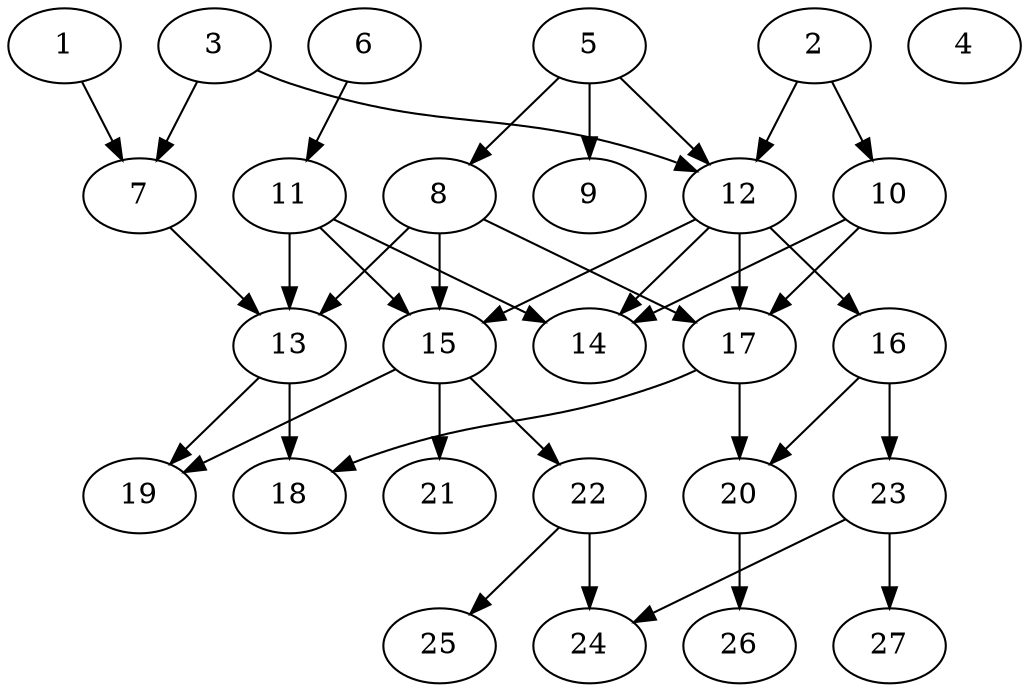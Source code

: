 // DAG (tier=2-normal, mode=data, n=27, ccr=0.416, fat=0.502, density=0.422, regular=0.415, jump=0.199, mindata=2097152, maxdata=16777216)
// DAG automatically generated by daggen at Sun Aug 24 16:33:34 2025
// /home/ermia/Project/Environments/daggen/bin/daggen --dot --ccr 0.416 --fat 0.502 --regular 0.415 --density 0.422 --jump 0.199 --mindata 2097152 --maxdata 16777216 -n 27 
digraph G {
  1 [size="192018344804854336", alpha="0.01", expect_size="96009172402427168"]
  1 -> 7 [size ="98863847309312"]
  2 [size="48827576806201408", alpha="0.12", expect_size="24413788403100704"]
  2 -> 10 [size ="2049573165989888"]
  2 -> 12 [size ="2049573165989888"]
  3 [size="1124780935164706422784", alpha="0.03", expect_size="562390467582353211392"]
  3 -> 7 [size ="865237402124288"]
  3 -> 12 [size ="865237402124288"]
  4 [size="109564132186188496", alpha="0.20", expect_size="54782066093094248"]
  5 [size="2613728334044769288192", alpha="0.19", expect_size="1306864167022384644096"]
  5 -> 8 [size ="1517971499384832"]
  5 -> 9 [size ="1517971499384832"]
  5 -> 12 [size ="1517971499384832"]
  6 [size="177566115541562720", alpha="0.17", expect_size="88783057770781360"]
  6 -> 11 [size ="347257803112448"]
  7 [size="1079873788385549090816", alpha="0.05", expect_size="539936894192774545408"]
  7 -> 13 [size ="842051499327488"]
  8 [size="7067724037203508", alpha="0.07", expect_size="3533862018601754"]
  8 -> 13 [size ="241271205527552"]
  8 -> 15 [size ="241271205527552"]
  8 -> 17 [size ="241271205527552"]
  9 [size="17741351679166513152", alpha="0.20", expect_size="8870675839583256576"]
  10 [size="4504446304100441653248", alpha="0.11", expect_size="2252223152050220826624"]
  10 -> 14 [size ="2181980825321472"]
  10 -> 17 [size ="2181980825321472"]
  11 [size="43898420687040648", alpha="0.08", expect_size="21949210343520324"]
  11 -> 13 [size ="739326140874752"]
  11 -> 14 [size ="739326140874752"]
  11 -> 15 [size ="739326140874752"]
  12 [size="84526869268650080", alpha="0.13", expect_size="42263434634325040"]
  12 -> 14 [size ="1733186035908608"]
  12 -> 15 [size ="1733186035908608"]
  12 -> 16 [size ="1733186035908608"]
  12 -> 17 [size ="1733186035908608"]
  13 [size="772180598362975232", alpha="0.14", expect_size="386090299181487616"]
  13 -> 18 [size ="459981140787200"]
  13 -> 19 [size ="459981140787200"]
  14 [size="1153935111420135866368", alpha="0.03", expect_size="576967555710067933184"]
  15 [size="27470803325903664", alpha="0.02", expect_size="13735401662951832"]
  15 -> 19 [size ="1832477995827200"]
  15 -> 21 [size ="1832477995827200"]
  15 -> 22 [size ="1832477995827200"]
  16 [size="860332818844014870528", alpha="0.11", expect_size="430166409422007435264"]
  16 -> 20 [size ="723659576573952"]
  16 -> 23 [size ="723659576573952"]
  17 [size="3315579428153200", alpha="0.01", expect_size="1657789714076600"]
  17 -> 18 [size ="60070620561408"]
  17 -> 20 [size ="60070620561408"]
  18 [size="14965831006789112", alpha="0.04", expect_size="7482915503394556"]
  19 [size="908468297806043", alpha="0.17", expect_size="454234148903021"]
  20 [size="4513669278718603821056", alpha="0.07", expect_size="2256834639359301910528"]
  20 -> 26 [size ="2184958252679168"]
  21 [size="741496783758432403456", alpha="0.01", expect_size="370748391879216201728"]
  22 [size="615237205627050496", alpha="0.04", expect_size="307618602813525248"]
  22 -> 24 [size ="346826158899200"]
  22 -> 25 [size ="346826158899200"]
  23 [size="43994389979809384", alpha="0.04", expect_size="21997194989904692"]
  23 -> 24 [size ="1170803018170368"]
  23 -> 27 [size ="1170803018170368"]
  24 [size="4284809105198897664", alpha="0.18", expect_size="2142404552599448832"]
  25 [size="984540050031412608", alpha="0.05", expect_size="492270025015706304"]
  26 [size="360924661700360142848", alpha="0.07", expect_size="180462330850180071424"]
  27 [size="13111862180422244", alpha="0.15", expect_size="6555931090211122"]
}